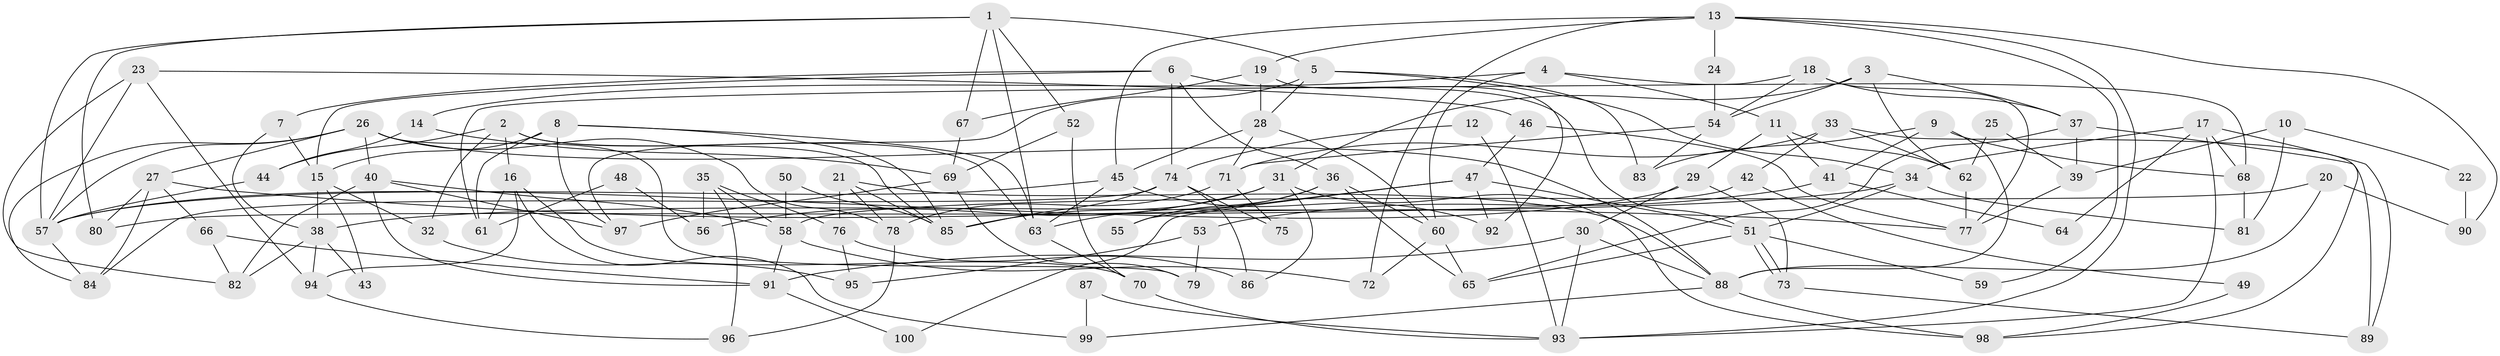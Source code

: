// Generated by graph-tools (version 1.1) at 2025/50/03/09/25 04:50:00]
// undirected, 100 vertices, 200 edges
graph export_dot {
graph [start="1"]
  node [color=gray90,style=filled];
  1;
  2;
  3;
  4;
  5;
  6;
  7;
  8;
  9;
  10;
  11;
  12;
  13;
  14;
  15;
  16;
  17;
  18;
  19;
  20;
  21;
  22;
  23;
  24;
  25;
  26;
  27;
  28;
  29;
  30;
  31;
  32;
  33;
  34;
  35;
  36;
  37;
  38;
  39;
  40;
  41;
  42;
  43;
  44;
  45;
  46;
  47;
  48;
  49;
  50;
  51;
  52;
  53;
  54;
  55;
  56;
  57;
  58;
  59;
  60;
  61;
  62;
  63;
  64;
  65;
  66;
  67;
  68;
  69;
  70;
  71;
  72;
  73;
  74;
  75;
  76;
  77;
  78;
  79;
  80;
  81;
  82;
  83;
  84;
  85;
  86;
  87;
  88;
  89;
  90;
  91;
  92;
  93;
  94;
  95;
  96;
  97;
  98;
  99;
  100;
  1 -- 67;
  1 -- 57;
  1 -- 5;
  1 -- 52;
  1 -- 63;
  1 -- 80;
  2 -- 63;
  2 -- 85;
  2 -- 16;
  2 -- 32;
  2 -- 44;
  3 -- 62;
  3 -- 37;
  3 -- 31;
  3 -- 54;
  4 -- 68;
  4 -- 60;
  4 -- 11;
  4 -- 14;
  5 -- 34;
  5 -- 28;
  5 -- 83;
  5 -- 97;
  6 -- 51;
  6 -- 74;
  6 -- 7;
  6 -- 15;
  6 -- 36;
  7 -- 15;
  7 -- 38;
  8 -- 63;
  8 -- 15;
  8 -- 61;
  8 -- 85;
  8 -- 97;
  9 -- 88;
  9 -- 41;
  9 -- 68;
  9 -- 83;
  10 -- 81;
  10 -- 39;
  10 -- 22;
  11 -- 29;
  11 -- 41;
  11 -- 62;
  12 -- 74;
  12 -- 93;
  13 -- 93;
  13 -- 72;
  13 -- 19;
  13 -- 24;
  13 -- 45;
  13 -- 59;
  13 -- 90;
  14 -- 44;
  14 -- 69;
  15 -- 38;
  15 -- 32;
  15 -- 43;
  16 -- 70;
  16 -- 61;
  16 -- 94;
  16 -- 99;
  17 -- 34;
  17 -- 93;
  17 -- 64;
  17 -- 68;
  17 -- 89;
  18 -- 54;
  18 -- 61;
  18 -- 37;
  18 -- 77;
  19 -- 28;
  19 -- 67;
  19 -- 92;
  20 -- 88;
  20 -- 58;
  20 -- 90;
  21 -- 78;
  21 -- 85;
  21 -- 76;
  21 -- 88;
  22 -- 90;
  23 -- 94;
  23 -- 82;
  23 -- 46;
  23 -- 57;
  24 -- 54;
  25 -- 62;
  25 -- 39;
  26 -- 84;
  26 -- 57;
  26 -- 27;
  26 -- 40;
  26 -- 78;
  26 -- 79;
  26 -- 88;
  27 -- 77;
  27 -- 66;
  27 -- 80;
  27 -- 84;
  28 -- 60;
  28 -- 45;
  28 -- 71;
  29 -- 30;
  29 -- 57;
  29 -- 73;
  30 -- 91;
  30 -- 88;
  30 -- 93;
  31 -- 98;
  31 -- 56;
  31 -- 85;
  31 -- 86;
  32 -- 95;
  33 -- 71;
  33 -- 89;
  33 -- 42;
  33 -- 62;
  34 -- 38;
  34 -- 51;
  34 -- 81;
  35 -- 76;
  35 -- 58;
  35 -- 56;
  35 -- 96;
  36 -- 63;
  36 -- 55;
  36 -- 60;
  36 -- 65;
  37 -- 65;
  37 -- 39;
  37 -- 98;
  38 -- 94;
  38 -- 43;
  38 -- 82;
  39 -- 77;
  40 -- 97;
  40 -- 58;
  40 -- 82;
  40 -- 91;
  41 -- 53;
  41 -- 64;
  42 -- 80;
  42 -- 49;
  44 -- 57;
  45 -- 57;
  45 -- 63;
  45 -- 92;
  46 -- 77;
  46 -- 47;
  47 -- 92;
  47 -- 51;
  47 -- 55;
  47 -- 100;
  48 -- 56;
  48 -- 61;
  49 -- 98;
  50 -- 58;
  50 -- 85;
  51 -- 73;
  51 -- 73;
  51 -- 59;
  51 -- 65;
  52 -- 69;
  52 -- 70;
  53 -- 95;
  53 -- 79;
  54 -- 83;
  54 -- 71;
  57 -- 84;
  58 -- 91;
  58 -- 72;
  60 -- 65;
  60 -- 72;
  62 -- 77;
  63 -- 70;
  66 -- 82;
  66 -- 91;
  67 -- 69;
  68 -- 81;
  69 -- 97;
  69 -- 79;
  70 -- 93;
  71 -- 75;
  71 -- 78;
  73 -- 89;
  74 -- 85;
  74 -- 84;
  74 -- 75;
  74 -- 86;
  76 -- 86;
  76 -- 95;
  78 -- 96;
  87 -- 93;
  87 -- 99;
  88 -- 98;
  88 -- 99;
  91 -- 100;
  94 -- 96;
}

